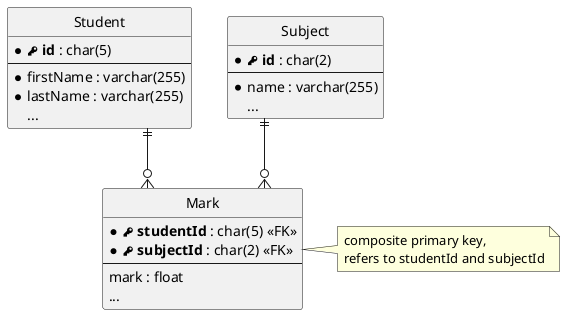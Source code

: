 @startuml example-erm-diagram
' hide the (E) in the entity name
hide circle
' avoid problems with angled crows feet
skinparam linetype ortho

entity Student {
  * <&key> **id** : char(5)
  --
  * firstName : varchar(255)
  * lastName : varchar(255)
  ...
}

entity Subject {
  * <&key> **id** : char(2)
  --
  * name : varchar(255)
  ...
}

entity Mark {
  * <&key> **studentId** : char(5) <<FK>>
  * <&key> **subjectId** : char(2) <<FK>>
  --
  mark : float
  ...
}

Student ||--o{ Mark
Subject ||--o{ Mark

note right of Mark : composite primary key,\nrefers to studentId and subjectId
@enduml
